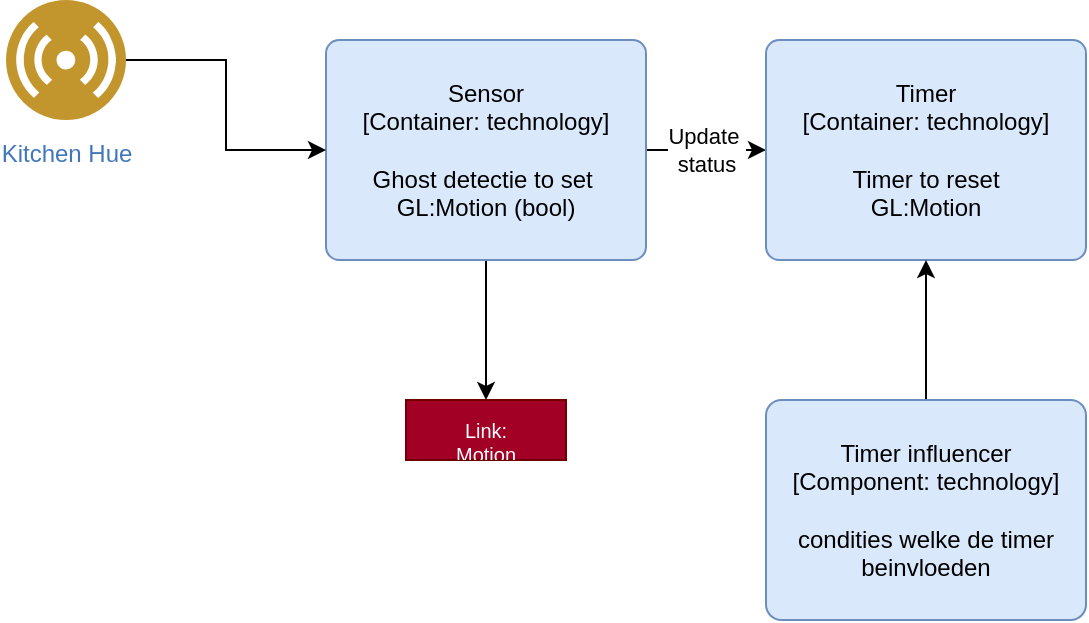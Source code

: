 <mxfile version="12.3.1" type="github" pages="3">
  <diagram id="RRbCEkmqkF7tnA--R-60" name="Motion">
    <mxGraphModel dx="1024" dy="534" grid="1" gridSize="10" guides="1" tooltips="1" connect="1" arrows="1" fold="1" page="1" pageScale="1" pageWidth="827" pageHeight="1169" math="0" shadow="0">
      <root>
        <mxCell id="0"/>
        <mxCell id="1" parent="0"/>
        <mxCell id="Y9OF2ONfVtvooRnaM7Or-9" value="Update&amp;nbsp;&lt;br&gt;status" style="edgeStyle=orthogonalEdgeStyle;rounded=0;orthogonalLoop=1;jettySize=auto;html=1;" parent="1" source="Y9OF2ONfVtvooRnaM7Or-4" target="Y9OF2ONfVtvooRnaM7Or-8" edge="1">
          <mxGeometry relative="1" as="geometry"/>
        </mxCell>
        <mxCell id="cVA-L-KKg9IMRuLz01GV-2" value="" style="edgeStyle=orthogonalEdgeStyle;rounded=0;orthogonalLoop=1;jettySize=auto;html=1;" parent="1" source="Y9OF2ONfVtvooRnaM7Or-4" target="cVA-L-KKg9IMRuLz01GV-1" edge="1">
          <mxGeometry relative="1" as="geometry"/>
        </mxCell>
        <object label="&lt;span&gt;Sensor&lt;/span&gt;&lt;div&gt;[Container:&amp;nbsp;&lt;span&gt;technology&lt;/span&gt;&lt;span&gt;]&lt;/span&gt;&lt;/div&gt;&lt;div&gt;&lt;br&gt;&lt;/div&gt;&lt;div&gt;Ghost detectie to set&amp;nbsp;&lt;br&gt;GL:Motion (bool)&lt;/div&gt;" placeholders="1" c4Name="name" c4Type="Container" c4Technology="technology" c4Description="Beschreibung" id="Y9OF2ONfVtvooRnaM7Or-4">
          <mxCell style="rounded=1;whiteSpace=wrap;html=1;labelBackgroundColor=none;fillColor=#dae8fc;fontColor=#000000;align=center;arcSize=6;strokeColor=#6c8ebf;" parent="1" vertex="1">
            <mxGeometry x="280" y="90" width="160" height="110" as="geometry"/>
            <C4Container as="c4"/>
          </mxCell>
        </object>
        <object label="Timer&lt;br&gt;&lt;div&gt;[Container:&amp;nbsp;&lt;span&gt;technology&lt;/span&gt;&lt;span&gt;]&lt;/span&gt;&lt;/div&gt;&lt;div&gt;&lt;br&gt;&lt;/div&gt;&lt;div&gt;Timer to reset&lt;/div&gt;&lt;div&gt;GL:Motion&lt;/div&gt;" placeholders="1" c4Name="Timer" c4Type="Container" c4Technology="technology" c4Description="op basis van de 24 klok worden bepaalde condities gezet voor het disablen van de movement (bool)" id="Y9OF2ONfVtvooRnaM7Or-8">
          <mxCell style="rounded=1;whiteSpace=wrap;html=1;labelBackgroundColor=none;fillColor=#dae8fc;fontColor=#000000;align=center;arcSize=6;strokeColor=#6c8ebf;" parent="1" vertex="1">
            <mxGeometry x="500" y="90" width="160" height="110" as="geometry"/>
            <C4Container as="c4"/>
          </mxCell>
        </object>
        <mxCell id="Y9OF2ONfVtvooRnaM7Or-11" value="" style="edgeStyle=orthogonalEdgeStyle;rounded=0;orthogonalLoop=1;jettySize=auto;html=1;" parent="1" source="Y9OF2ONfVtvooRnaM7Or-10" target="Y9OF2ONfVtvooRnaM7Or-8" edge="1">
          <mxGeometry relative="1" as="geometry"/>
        </mxCell>
        <object label="&lt;span&gt;Timer influencer&lt;/span&gt;&lt;div&gt;[Component:&amp;nbsp;&lt;span&gt;technology&lt;/span&gt;&lt;span&gt;]&lt;/span&gt;&lt;/div&gt;&lt;div&gt;&lt;br&gt;&lt;/div&gt;&lt;div&gt;condities welke de timer beinvloeden&lt;/div&gt;" placeholders="1" c4Name="name" c4Type="Component" c4Technology="technology" c4Description="Beschreibung" id="Y9OF2ONfVtvooRnaM7Or-10">
          <mxCell style="rounded=1;whiteSpace=wrap;html=1;labelBackgroundColor=none;fillColor=#dae8fc;fontColor=#000000;align=center;arcSize=7;strokeColor=#6c8ebf;" parent="1" vertex="1">
            <mxGeometry x="500" y="270" width="160" height="110" as="geometry"/>
            <C4Component as="c4"/>
          </mxCell>
        </object>
        <mxCell id="4PxpAGfARxo6lsyyR93c-3" value="" style="edgeStyle=orthogonalEdgeStyle;rounded=0;orthogonalLoop=1;jettySize=auto;html=1;entryX=0;entryY=0.5;entryDx=0;entryDy=0;" parent="1" source="4PxpAGfARxo6lsyyR93c-1" target="Y9OF2ONfVtvooRnaM7Or-4" edge="1">
          <mxGeometry relative="1" as="geometry">
            <mxPoint x="270" y="151" as="targetPoint"/>
          </mxGeometry>
        </mxCell>
        <mxCell id="4PxpAGfARxo6lsyyR93c-1" value="Kitchen Hue" style="aspect=fixed;perimeter=ellipsePerimeter;html=1;align=center;shadow=0;dashed=0;fontColor=#4277BB;labelBackgroundColor=#ffffff;fontSize=12;spacingTop=3;image;image=img/lib/ibm/users/sensor.svg;" parent="1" vertex="1">
          <mxGeometry x="120" y="70" width="60" height="60" as="geometry"/>
        </mxCell>
        <mxCell id="cVA-L-KKg9IMRuLz01GV-1" value="&lt;p&gt;Link:&lt;br&gt;Motion&lt;/p&gt;" style="shape=rect;html=1;overflow=fill;whiteSpace=wrap;align=center;fontSize=10;fontColor=#ffffff;fillColor=#a20025;strokeColor=#6F0000;labelPosition=center;verticalLabelPosition=middle;verticalAlign=top;horizontal=1;" parent="1" vertex="1">
          <mxGeometry x="320" y="270" width="80" height="30" as="geometry"/>
        </mxCell>
      </root>
    </mxGraphModel>
  </diagram>
  <diagram id="uKoTwiScCRmJr88l8iwz" name="Verlichting">
    <mxGraphModel dx="1024" dy="534" grid="1" gridSize="10" guides="1" tooltips="1" connect="1" arrows="1" fold="1" page="1" pageScale="1" pageWidth="827" pageHeight="1169" math="0" shadow="0">
      <root>
        <mxCell id="5hVVTMUSqoloVB6yyULh-0"/>
        <mxCell id="5hVVTMUSqoloVB6yyULh-1" parent="5hVVTMUSqoloVB6yyULh-0"/>
        <object label="Lux level&lt;br&gt;&lt;br&gt;Kitchen Cupboard&lt;br&gt;DiningRoom" placeholders="1" c4Name="name" c4Type="Container" c4Technology="technology" c4Description="Beschreibung" id="y2emOHiqxw0gDKF_SnPh-0">
          <mxCell style="rounded=1;whiteSpace=wrap;html=1;labelBackgroundColor=none;fillColor=#dae8fc;fontColor=#000000;align=center;arcSize=6;strokeColor=#6c8ebf;" vertex="1" parent="5hVVTMUSqoloVB6yyULh-1">
            <mxGeometry x="120" y="160" width="220" height="120" as="geometry"/>
            <C4Container as="c4"/>
          </mxCell>
        </object>
        <object label="&lt;br&gt;Time&amp;nbsp;&lt;br&gt;&lt;br&gt;Garden&amp;nbsp;&lt;br&gt;FishTank" placeholders="1" c4Name="name" c4Type="Container" c4Technology="technology" c4Description="Beschreibung" id="y2emOHiqxw0gDKF_SnPh-1">
          <mxCell style="rounded=1;whiteSpace=wrap;html=1;labelBackgroundColor=none;fillColor=#dae8fc;fontColor=#000000;align=center;arcSize=6;strokeColor=#6c8ebf;" vertex="1" parent="5hVVTMUSqoloVB6yyULh-1">
            <mxGeometry x="370" y="310" width="220" height="120" as="geometry"/>
            <C4Container as="c4"/>
          </mxCell>
        </object>
        <object label="&lt;br&gt;Lux Level&amp;nbsp;&lt;br&gt;Audio status&lt;br&gt;&lt;br&gt;Couch&lt;br&gt;BuffetKast" placeholders="1" c4Name="name" c4Type="Container" c4Technology="technology" c4Description="Beschreibung" id="y2emOHiqxw0gDKF_SnPh-2">
          <mxCell style="rounded=1;whiteSpace=wrap;html=1;labelBackgroundColor=none;fillColor=#dae8fc;fontColor=#000000;align=center;arcSize=6;strokeColor=#6c8ebf;" vertex="1" parent="5hVVTMUSqoloVB6yyULh-1">
            <mxGeometry x="120" y="310" width="220" height="120" as="geometry"/>
            <C4Container as="c4"/>
          </mxCell>
        </object>
        <mxCell id="y2emOHiqxw0gDKF_SnPh-4" value="" style="edgeStyle=orthogonalEdgeStyle;rounded=0;orthogonalLoop=1;jettySize=auto;html=1;entryX=1;entryY=0.5;entryDx=0;entryDy=0;exitX=0;exitY=0.5;exitDx=0;exitDy=0;" edge="1" parent="5hVVTMUSqoloVB6yyULh-1" source="y2emOHiqxw0gDKF_SnPh-5" target="y2emOHiqxw0gDKF_SnPh-0">
          <mxGeometry relative="1" as="geometry">
            <mxPoint x="370" y="370" as="sourcePoint"/>
            <Array as="points"/>
          </mxGeometry>
        </mxCell>
        <object label="&lt;br&gt;Lux Level&amp;nbsp;&lt;br&gt;Movement&lt;br&gt;&lt;br&gt;Kitchen&lt;br&gt;Hall" placeholders="1" c4Name="name" c4Type="Container" c4Technology="technology" c4Description="Beschreibung" id="y2emOHiqxw0gDKF_SnPh-5">
          <mxCell style="rounded=1;whiteSpace=wrap;html=1;labelBackgroundColor=none;fillColor=#dae8fc;fontColor=#000000;align=center;arcSize=6;strokeColor=#6c8ebf;" vertex="1" parent="5hVVTMUSqoloVB6yyULh-1">
            <mxGeometry x="370" y="160" width="220" height="120" as="geometry"/>
            <C4Container as="c4"/>
          </mxCell>
        </object>
        <mxCell id="y2emOHiqxw0gDKF_SnPh-6" value="Dimmer" style="ellipse;whiteSpace=wrap;html=1;fillColor=#66FFFF;" vertex="1" parent="5hVVTMUSqoloVB6yyULh-1">
          <mxGeometry x="500" y="240" width="50" height="30" as="geometry"/>
        </mxCell>
        <mxCell id="y2emOHiqxw0gDKF_SnPh-7" value="" style="group;rounded=0;labelBackgroundColor=none;fillColor=none;fontColor=#000000;align=center;html=1;" vertex="1" connectable="0" parent="5hVVTMUSqoloVB6yyULh-1">
          <mxGeometry x="130" y="540" width="130" height="130" as="geometry"/>
          <C4Person as="c4"/>
        </mxCell>
        <object label="name&lt;div&gt;[Person]&lt;/div&gt;&lt;div&gt;&lt;br&gt;&lt;/div&gt;&lt;div&gt;Beschreibung&lt;/div&gt;" placeholders="1" c4Name="name" c4Type="body" c4Description="Beschreibung" id="y2emOHiqxw0gDKF_SnPh-8">
          <mxCell style="rounded=1;whiteSpace=wrap;html=1;labelBackgroundColor=none;fillColor=#dae8fc;fontColor=#000000;align=center;arcSize=33;strokeColor=#6c8ebf;" vertex="1" parent="y2emOHiqxw0gDKF_SnPh-7">
            <mxGeometry y="50.556" width="130" height="79.444" as="geometry"/>
            <C4Person as="c4"/>
          </mxCell>
        </object>
        <mxCell id="y2emOHiqxw0gDKF_SnPh-9" value="" style="ellipse;whiteSpace=wrap;html=1;aspect=fixed;rounded=0;labelBackgroundColor=none;fillColor=#dae8fc;fontSize=12;fontColor=#000000;align=center;strokeColor=#6c8ebf;" vertex="1" parent="y2emOHiqxw0gDKF_SnPh-7">
          <mxGeometry x="32.5" width="57.778" height="57.778" as="geometry"/>
          <C4Person as="c4"/>
        </mxCell>
        <mxCell id="y2emOHiqxw0gDKF_SnPh-15" value="" style="edgeStyle=orthogonalEdgeStyle;rounded=0;orthogonalLoop=1;jettySize=auto;html=1;" edge="1" parent="5hVVTMUSqoloVB6yyULh-1" source="y2emOHiqxw0gDKF_SnPh-10" target="y2emOHiqxw0gDKF_SnPh-12">
          <mxGeometry relative="1" as="geometry"/>
        </mxCell>
        <object label="DashBoard&lt;div&gt;[Software System]&lt;/div&gt;&lt;div&gt;&lt;br&gt;&lt;/div&gt;&lt;div&gt;Override settings&lt;/div&gt;" placeholders="1" c4Name="name" c4Type="SoftwareSystem" c4Description="Beschreibung" id="y2emOHiqxw0gDKF_SnPh-10">
          <mxCell style="rounded=1;whiteSpace=wrap;html=1;labelBackgroundColor=none;fillColor=#99FF99;align=center;arcSize=7;strokeColor=#82b366;" vertex="1" parent="5hVVTMUSqoloVB6yyULh-1">
            <mxGeometry x="330" y="495" width="160" height="110" as="geometry"/>
            <C4SoftwareSystem as="c4"/>
          </mxCell>
        </object>
        <mxCell id="y2emOHiqxw0gDKF_SnPh-14" value="" style="edgeStyle=orthogonalEdgeStyle;rounded=0;orthogonalLoop=1;jettySize=auto;html=1;entryX=0;entryY=0.5;entryDx=0;entryDy=0;" edge="1" parent="5hVVTMUSqoloVB6yyULh-1" source="y2emOHiqxw0gDKF_SnPh-11" target="y2emOHiqxw0gDKF_SnPh-12">
          <mxGeometry relative="1" as="geometry">
            <mxPoint x="540" y="620" as="targetPoint"/>
          </mxGeometry>
        </mxCell>
        <object label="Alexa&lt;div&gt;[Software System]&lt;/div&gt;&lt;div&gt;&lt;br&gt;&lt;/div&gt;&lt;div&gt;Override settings&lt;/div&gt;" placeholders="1" c4Name="name" c4Type="SoftwareSystem" c4Description="Beschreibung" id="y2emOHiqxw0gDKF_SnPh-11">
          <mxCell style="rounded=1;whiteSpace=wrap;html=1;labelBackgroundColor=none;fillColor=#FF6666;fontColor=#000000;align=center;arcSize=7;strokeColor=#6c8ebf;" vertex="1" parent="5hVVTMUSqoloVB6yyULh-1">
            <mxGeometry x="330" y="630" width="160" height="110" as="geometry"/>
            <C4SoftwareSystem as="c4"/>
          </mxCell>
        </object>
        <object label="&lt;div style=&quot;text-align: left&quot;&gt;OverRide&lt;/div&gt;&lt;div style=&quot;text-align: left&quot;&gt;[Flow Setting]&lt;br&gt;FishTank,&lt;/div&gt;&lt;div style=&quot;text-align: left&quot;&gt;Garden,&lt;/div&gt;&lt;div style=&quot;text-align: left&quot;&gt;Dinning,&lt;/div&gt;&lt;div style=&quot;text-align: left&quot;&gt;Couch,&lt;/div&gt;&lt;div style=&quot;text-align: left&quot;&gt;KitchenCupBoard&lt;/div&gt;&lt;div style=&quot;text-align: left&quot;&gt;Kitchen&lt;/div&gt;&lt;div style=&quot;text-align: left&quot;&gt;KitchenDoor&lt;/div&gt;" placeholders="1" c4Name="OverRide" c4Type="ExecutionEnvironment" c4Application="Flow Setting" id="y2emOHiqxw0gDKF_SnPh-12">
          <mxCell style="rounded=1;whiteSpace=wrap;html=1;labelBackgroundColor=none;fillColor=#ffffff;fontColor=#000000;align=left;arcSize=3;strokeColor=#000000;verticalAlign=bottom;" vertex="1" parent="5hVVTMUSqoloVB6yyULh-1">
            <mxGeometry x="550" y="550" width="160" height="130" as="geometry"/>
            <C4ExecutionEnvironment as="c4"/>
          </mxCell>
        </object>
        <object label="&lt;span&gt;OverRide&lt;/span&gt;&lt;div&gt;[Container:&amp;nbsp;&lt;span&gt;technology&lt;/span&gt;&lt;span&gt;]&lt;/span&gt;&lt;/div&gt;&lt;div&gt;&lt;br&gt;&lt;/div&gt;&lt;div&gt;To override system settings&lt;/div&gt;" placeholders="1" c4Name="OverRide" c4Type="Container" c4Technology="technology" c4Description="To override system settings" id="y2emOHiqxw0gDKF_SnPh-16">
          <mxCell style="rounded=1;whiteSpace=wrap;html=1;labelBackgroundColor=none;fillColor=none;fontColor=#000000;align=left;arcSize=6;strokeColor=#990099;strokeWidth=2;verticalAlign=bottom;fontSize=15;" vertex="1" parent="5hVVTMUSqoloVB6yyULh-1">
            <mxGeometry x="120" y="460" width="600" height="310" as="geometry"/>
            <C4Container as="c4"/>
          </mxCell>
        </object>
        <mxCell id="y2emOHiqxw0gDKF_SnPh-17" value="Dimmer" style="ellipse;whiteSpace=wrap;html=1;fillColor=#66FFFF;" vertex="1" parent="5hVVTMUSqoloVB6yyULh-1">
          <mxGeometry x="280" y="210" width="50" height="30" as="geometry"/>
        </mxCell>
      </root>
    </mxGraphModel>
  </diagram>
  <diagram id="sJ4iWAoiv2QwzduNVYzu" name="Global Variable">
    <mxGraphModel dx="1024" dy="534" grid="1" gridSize="10" guides="1" tooltips="1" connect="1" arrows="1" fold="1" page="1" pageScale="1" pageWidth="1169" pageHeight="827" math="0" shadow="0">
      <root>
        <mxCell id="E3brIGEzg_rA6OR0wNOF-0"/>
        <mxCell id="E3brIGEzg_rA6OR0wNOF-1" parent="E3brIGEzg_rA6OR0wNOF-0"/>
        <object label="&lt;span&gt;Global Settings&lt;/span&gt;&lt;div&gt;[Container:&amp;nbsp;&lt;span&gt;technology&lt;/span&gt;&lt;span&gt;]&lt;/span&gt;&lt;/div&gt;&lt;div&gt;&lt;br&gt;&lt;/div&gt;&lt;div&gt;Update Variable&lt;/div&gt;" placeholders="1" c4Name="name" c4Type="Container" c4Technology="technology" c4Description="Beschreibung" id="QS3fTnKQxivhpDRxpsuj-2">
          <mxCell style="rounded=1;whiteSpace=wrap;html=1;labelBackgroundColor=none;fillColor=#dae8fc;fontColor=#000000;align=center;arcSize=6;strokeColor=#6c8ebf;verticalAlign=top;" parent="E3brIGEzg_rA6OR0wNOF-1" vertex="1">
            <mxGeometry x="160" y="150" width="570" height="290" as="geometry"/>
            <C4Container as="c4"/>
          </mxCell>
        </object>
        <object label="&lt;span&gt;Nest&lt;/span&gt;&lt;div&gt;[Component:&amp;nbsp;&lt;span&gt;technology&lt;/span&gt;&lt;span&gt;]&lt;/span&gt;&lt;/div&gt;&lt;div&gt;&lt;br&gt;&lt;/div&gt;&lt;div&gt;GL:InsideTemp (value)&lt;/div&gt;&lt;div&gt;GL:InsideHuman (value)&lt;br&gt;GL:InsideHeat (bool)&lt;/div&gt;&lt;div&gt;&lt;br&gt;&lt;/div&gt;&lt;div&gt;&lt;br&gt;&lt;/div&gt;" placeholders="1" c4Name="name" c4Type="Component" c4Technology="technology" c4Description="Beschreibung" id="QS3fTnKQxivhpDRxpsuj-0">
          <mxCell style="rounded=1;whiteSpace=wrap;html=1;labelBackgroundColor=none;fillColor=#fff2cc;align=center;arcSize=7;strokeColor=#d6b656;" parent="E3brIGEzg_rA6OR0wNOF-1" vertex="1">
            <mxGeometry x="550" y="300" width="160" height="110" as="geometry"/>
            <C4Component as="c4"/>
          </mxCell>
        </object>
        <object label="&lt;span&gt;Weather&lt;/span&gt;&lt;div&gt;[Component:&amp;nbsp;&lt;span&gt;technology&lt;/span&gt;&lt;span&gt;]&lt;/span&gt;&lt;/div&gt;&lt;div&gt;&lt;br&gt;&lt;/div&gt;&lt;div&gt;GL:OutsideTemp (value)&lt;/div&gt;&lt;div&gt;&lt;span&gt;GL:WindSpeed (value)&lt;/span&gt;&lt;/div&gt;&lt;div&gt;GL:SunRise (value)&lt;/div&gt;&lt;div&gt;FL:Clouds (value)&lt;/div&gt;&lt;div&gt;&lt;br&gt;&lt;/div&gt;" placeholders="1" c4Name="name" c4Type="Component" c4Technology="technology" c4Description="Beschreibung" id="E3brIGEzg_rA6OR0wNOF-2">
          <mxCell style="rounded=1;whiteSpace=wrap;html=1;labelBackgroundColor=none;fillColor=#ffe6cc;align=center;arcSize=7;strokeColor=#d79b00;" parent="E3brIGEzg_rA6OR0wNOF-1" vertex="1">
            <mxGeometry x="365" y="300" width="160" height="110" as="geometry"/>
            <C4Component as="c4"/>
          </mxCell>
        </object>
        <mxCell id="2bRo6tNYaWpc605LRFuh-3" value="Heartbeat" style="edgeStyle=orthogonalEdgeStyle;rounded=0;orthogonalLoop=1;jettySize=auto;html=1;exitX=0;exitY=0.5;exitDx=0;exitDy=0;entryX=1;entryY=0.5;entryDx=0;entryDy=0;" parent="E3brIGEzg_rA6OR0wNOF-1" source="IMsaBToqoe1xOPlR2sFc-9" edge="1">
          <mxGeometry relative="1" as="geometry">
            <mxPoint x="140.207" y="220.276" as="targetPoint"/>
            <Array as="points"/>
          </mxGeometry>
        </mxCell>
        <object label="&lt;span&gt;Lux&lt;/span&gt;&lt;div&gt;[Component:&amp;nbsp;&lt;span&gt;technology&lt;/span&gt;&lt;span&gt;]&lt;/span&gt;&lt;/div&gt;&lt;div&gt;&lt;br&gt;&lt;/div&gt;&lt;div&gt;GL:Lux (value)&lt;/div&gt;&lt;div&gt;&lt;br&gt;&lt;/div&gt;" placeholders="1" c4Name="name" c4Type="Component" c4Technology="technology" c4Description="Beschreibung" id="IMsaBToqoe1xOPlR2sFc-0">
          <mxCell style="rounded=1;whiteSpace=wrap;html=1;labelBackgroundColor=none;fillColor=#ffe6cc;align=center;arcSize=7;strokeColor=#d79b00;" parent="E3brIGEzg_rA6OR0wNOF-1" vertex="1">
            <mxGeometry x="190" y="300" width="160" height="110" as="geometry"/>
            <C4Component as="c4"/>
          </mxCell>
        </object>
        <mxCell id="IMsaBToqoe1xOPlR2sFc-2" value="" style="edgeStyle=orthogonalEdgeStyle;rounded=0;orthogonalLoop=1;jettySize=auto;html=1;entryX=0;entryY=0.5;entryDx=0;entryDy=0;" parent="E3brIGEzg_rA6OR0wNOF-1" source="IMsaBToqoe1xOPlR2sFc-1" target="IMsaBToqoe1xOPlR2sFc-0" edge="1">
          <mxGeometry relative="1" as="geometry">
            <Array as="points">
              <mxPoint x="190" y="355"/>
              <mxPoint x="190" y="355"/>
            </Array>
          </mxGeometry>
        </mxCell>
        <mxCell id="IMsaBToqoe1xOPlR2sFc-1" value="Hue &amp;amp; Micro" style="aspect=fixed;perimeter=ellipsePerimeter;html=1;align=center;shadow=0;dashed=0;fontColor=#4277BB;labelBackgroundColor=#ffffff;fontSize=12;spacingTop=3;image;image=img/lib/ibm/users/sensor.svg;" parent="E3brIGEzg_rA6OR0wNOF-1" vertex="1">
          <mxGeometry x="40" y="323" width="60" height="60" as="geometry"/>
        </mxCell>
        <mxCell id="IMsaBToqoe1xOPlR2sFc-4" value="" style="edgeStyle=orthogonalEdgeStyle;rounded=0;orthogonalLoop=1;jettySize=auto;html=1;" parent="E3brIGEzg_rA6OR0wNOF-1" source="IMsaBToqoe1xOPlR2sFc-3" target="E3brIGEzg_rA6OR0wNOF-2" edge="1">
          <mxGeometry relative="1" as="geometry"/>
        </mxCell>
        <mxCell id="IMsaBToqoe1xOPlR2sFc-3" value="OpenWeather" style="outlineConnect=0;dashed=0;verticalLabelPosition=bottom;verticalAlign=top;align=center;html=1;shape=mxgraph.aws3.sensor;fillColor=#5294CF;gradientColor=none;" parent="E3brIGEzg_rA6OR0wNOF-1" vertex="1">
          <mxGeometry x="407" y="470" width="76.5" height="90" as="geometry"/>
        </mxCell>
        <mxCell id="IMsaBToqoe1xOPlR2sFc-7" value="" style="edgeStyle=orthogonalEdgeStyle;rounded=0;orthogonalLoop=1;jettySize=auto;html=1;" parent="E3brIGEzg_rA6OR0wNOF-1" source="IMsaBToqoe1xOPlR2sFc-6" target="QS3fTnKQxivhpDRxpsuj-0" edge="1">
          <mxGeometry relative="1" as="geometry"/>
        </mxCell>
        <mxCell id="IMsaBToqoe1xOPlR2sFc-6" value="Nest Developer" style="outlineConnect=0;dashed=0;verticalLabelPosition=bottom;verticalAlign=top;align=center;html=1;shape=mxgraph.aws3.sensor;fillColor=#CC0066;gradientColor=none;" parent="E3brIGEzg_rA6OR0wNOF-1" vertex="1">
          <mxGeometry x="592" y="470" width="76.5" height="90" as="geometry"/>
        </mxCell>
        <mxCell id="IMsaBToqoe1xOPlR2sFc-8" value="FL:Clouds" style="fillColor=#ffff99;whiteSpace=wrap;shape=ellipse;html=1;fontSize=10;fontColor=#80FF00;" parent="E3brIGEzg_rA6OR0wNOF-1" vertex="1">
          <mxGeometry x="290" y="379" width="60" height="31" as="geometry"/>
        </mxCell>
        <mxCell id="IMsaBToqoe1xOPlR2sFc-9" value="&lt;font color=&quot;#000000&quot;&gt;Heartbeat&lt;/font&gt;" style="shape=ellipse;html=1;whiteSpace=wrap;fillColor=#CCCCFF;perimeter=ellipsePerimeter;fontSize=10;fontColor=#80FF00;" parent="E3brIGEzg_rA6OR0wNOF-1" vertex="1">
          <mxGeometry x="220" y="200" width="85" height="40" as="geometry"/>
        </mxCell>
        <mxCell id="IMsaBToqoe1xOPlR2sFc-11" value="&lt;p&gt;Link:&lt;br&gt;HeartBeatOut&amp;nbsp;&lt;/p&gt;" style="shape=rect;html=1;overflow=fill;whiteSpace=wrap;align=center;fontSize=10;fontColor=#ffffff;fillColor=#a20025;strokeColor=#6F0000;labelPosition=center;verticalLabelPosition=middle;verticalAlign=top;horizontal=1;" parent="E3brIGEzg_rA6OR0wNOF-1" vertex="1">
          <mxGeometry x="60" y="205" width="80" height="30" as="geometry"/>
        </mxCell>
      </root>
    </mxGraphModel>
  </diagram>
</mxfile>
